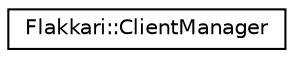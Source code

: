digraph "Graphical Class Hierarchy"
{
 // LATEX_PDF_SIZE
  edge [fontname="Helvetica",fontsize="10",labelfontname="Helvetica",labelfontsize="10"];
  node [fontname="Helvetica",fontsize="10",shape=record];
  rankdir="LR";
  Node0 [label="Flakkari::ClientManager",height=0.2,width=0.4,color="black", fillcolor="white", style="filled",URL="$d5/da5/classFlakkari_1_1ClientManager.html",tooltip=" "];
}
